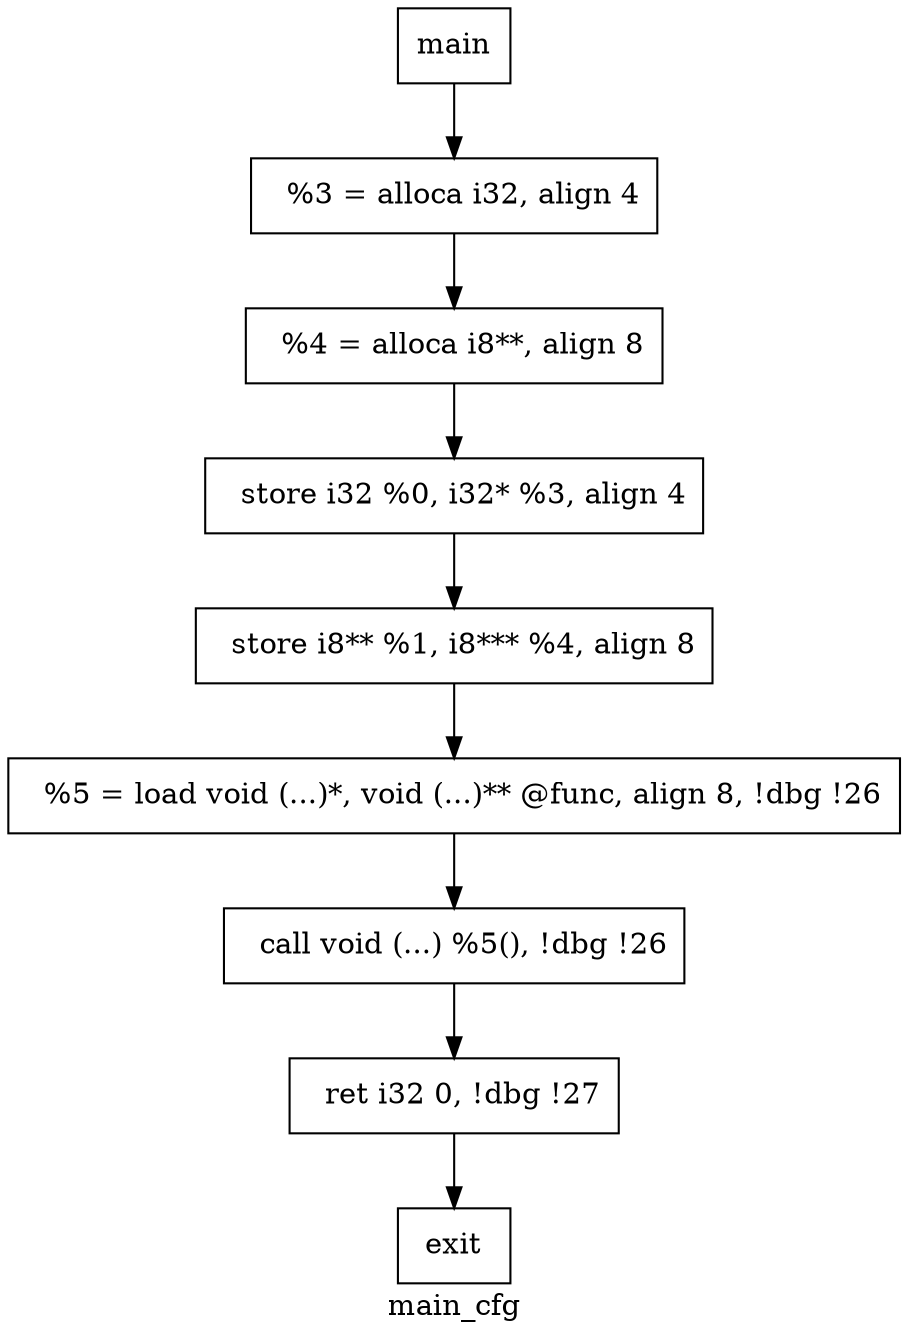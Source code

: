 digraph "main_cfg"{
	label="main_cfg";


	// Define the nodes
	N1 [shape=rectangle, color=black,label="main"];
	N2 [shape=rectangle, color=black,label="exit"];
	N3 [shape=rectangle, color=black,label="  %3 = alloca i32, align 4"];
	N4 [shape=rectangle, color=black,label="  %4 = alloca i8**, align 8"];
	N5 [shape=rectangle, color=black,label="  store i32 %0, i32* %3, align 4"];
	N6 [shape=rectangle, color=black,label="  store i8** %1, i8*** %4, align 8"];
	N7 [shape=rectangle, color=black,label="  %5 = load void (...)*, void (...)** @func, align 8, !dbg !26"];
	N8 [shape=rectangle, color=black,label="  call void (...) %5(), !dbg !26"];
	N9 [shape=rectangle, color=black,label="  ret i32 0, !dbg !27"];


	// Define the edges
	N1 -> N3[color=black,label=""];
	N3 -> N4[color=black,label=""];
	N4 -> N5[color=black,label=""];
	N5 -> N6[color=black,label=""];
	N6 -> N7[color=black,label=""];
	N7 -> N8[color=black,label=""];
	N8 -> N9[color=black,label=""];
	N9 -> N2[color=black,label=""];
}
